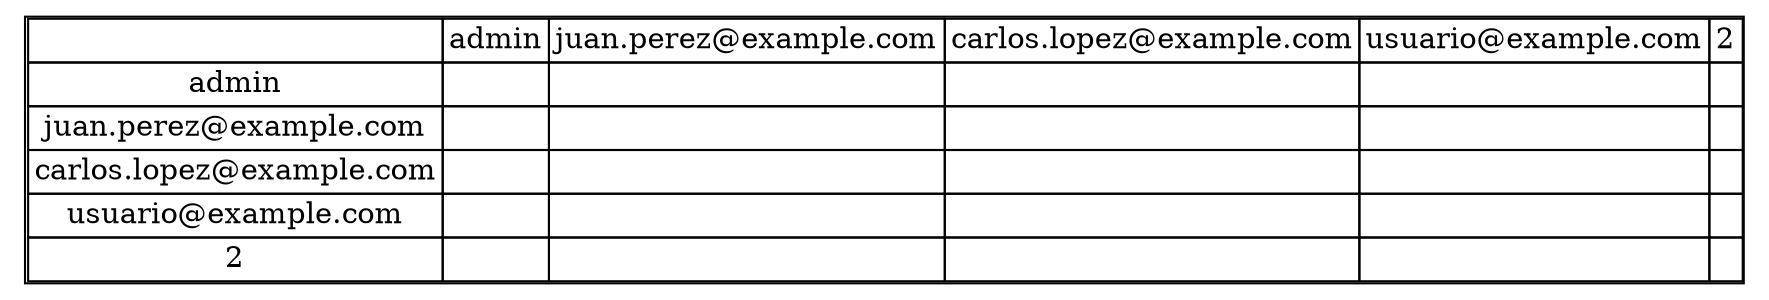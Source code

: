 digraph G {
node [shape=plaintext]
a [label=<
<table border='1' cellborder='1' cellspacing='0'>
<tr><td></td><td>admin</td><td>juan.perez@example.com</td><td>carlos.lopez@example.com</td><td>usuario@example.com</td><td>2</td></tr>
<tr><td>admin</td><td></td><td></td><td></td><td></td><td></td></tr>
<tr><td>juan.perez@example.com</td><td></td><td></td><td></td><td></td><td></td></tr>
<tr><td>carlos.lopez@example.com</td><td></td><td></td><td></td><td></td><td></td></tr>
<tr><td>usuario@example.com</td><td></td><td></td><td></td><td></td><td></td></tr>
<tr><td>2</td><td></td><td></td><td></td><td></td><td></td></tr>
</table>>];
}
